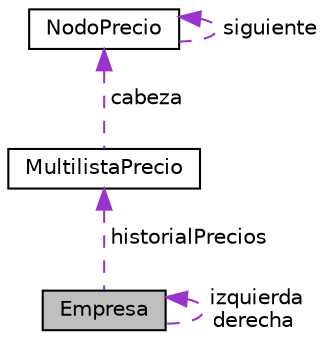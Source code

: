 digraph "Empresa"
{
 // LATEX_PDF_SIZE
  edge [fontname="Helvetica",fontsize="10",labelfontname="Helvetica",labelfontsize="10"];
  node [fontname="Helvetica",fontsize="10",shape=record];
  Node1 [label="Empresa",height=0.2,width=0.4,color="black", fillcolor="grey75", style="filled", fontcolor="black",tooltip="Nodo de ABB que representa una empresa."];
  Node1 -> Node1 [dir="back",color="darkorchid3",fontsize="10",style="dashed",label=" izquierda\nderecha" ,fontname="Helvetica"];
  Node2 -> Node1 [dir="back",color="darkorchid3",fontsize="10",style="dashed",label=" historialPrecios" ,fontname="Helvetica"];
  Node2 [label="MultilistaPrecio",height=0.2,width=0.4,color="black", fillcolor="white", style="filled",URL="$classMultilistaPrecio.html",tooltip="Multilista para historial de precios de una acción."];
  Node3 -> Node2 [dir="back",color="darkorchid3",fontsize="10",style="dashed",label=" cabeza" ,fontname="Helvetica"];
  Node3 [label="NodoPrecio",height=0.2,width=0.4,color="black", fillcolor="white", style="filled",URL="$structNodoPrecio.html",tooltip="Nodo para la multilista de precios históricos de una acción."];
  Node3 -> Node3 [dir="back",color="darkorchid3",fontsize="10",style="dashed",label=" siguiente" ,fontname="Helvetica"];
}
